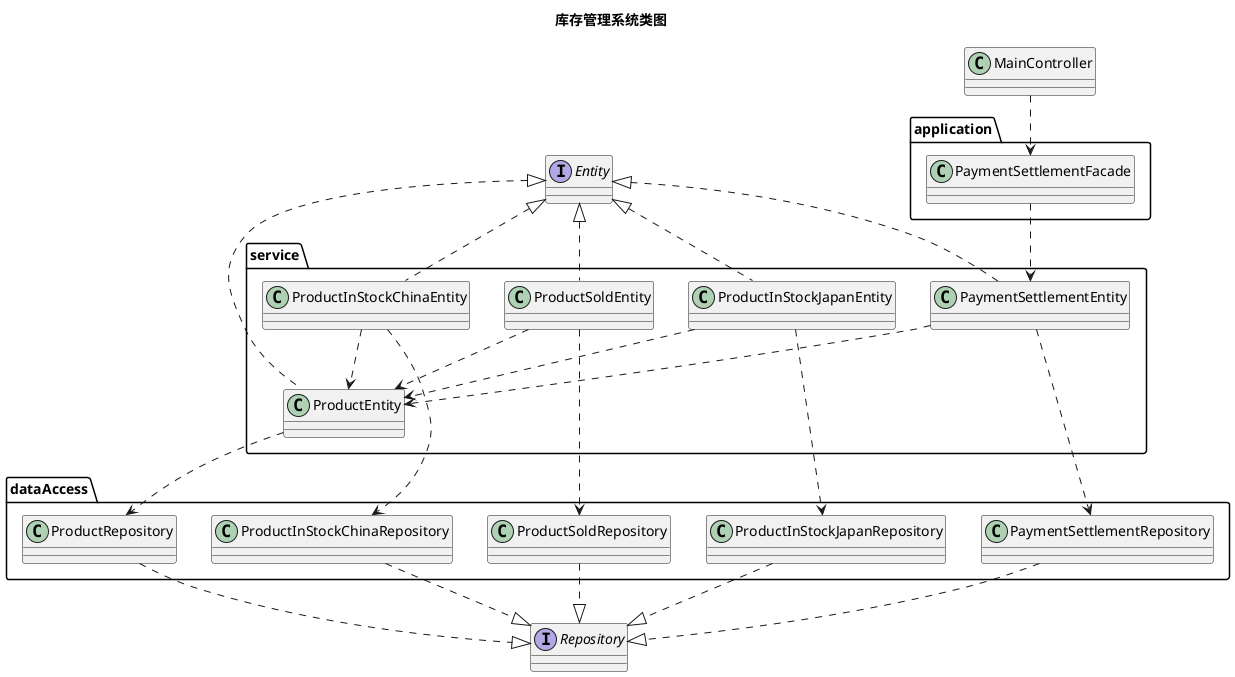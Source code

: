 @startuml
title 库存管理系统类图

  interface Entity
  interface Repository

class MainController

package application{
  class PaymentSettlementFacade
}
package dataAccess{
  class ProductRepository
  class ProductInStockJapanRepository
  class ProductInStockChinaRepository
  class ProductSoldRepository
  class PaymentSettlementRepository
}
package service{
  class ProductEntity
  class ProductInStockJapanEntity
  class ProductInStockChinaEntity
  class ProductSoldEntity
  class PaymentSettlementEntity
}

ProductEntity -.up|> Entity
ProductInStockJapanEntity -.up|> Entity
ProductInStockChinaEntity -.up|> Entity
ProductSoldEntity -.up|> Entity
PaymentSettlementEntity -.up|> Entity

ProductRepository -.|> Repository
ProductInStockJapanRepository -.|> Repository
ProductInStockChinaRepository -.|> Repository
ProductSoldRepository -.|> Repository
PaymentSettlementRepository -.|> Repository

MainController -.> PaymentSettlementFacade
PaymentSettlementFacade -.> PaymentSettlementEntity
PaymentSettlementEntity -.> PaymentSettlementRepository
PaymentSettlementEntity -.> ProductEntity
ProductEntity -.> ProductRepository
ProductInStockJapanEntity -.> ProductInStockJapanRepository
ProductInStockJapanEntity -.> ProductEntity
ProductInStockChinaEntity -.> ProductInStockChinaRepository
ProductInStockChinaEntity -.> ProductEntity
ProductSoldEntity -.> ProductSoldRepository
ProductSoldEntity -.> ProductEntity

@enduml
